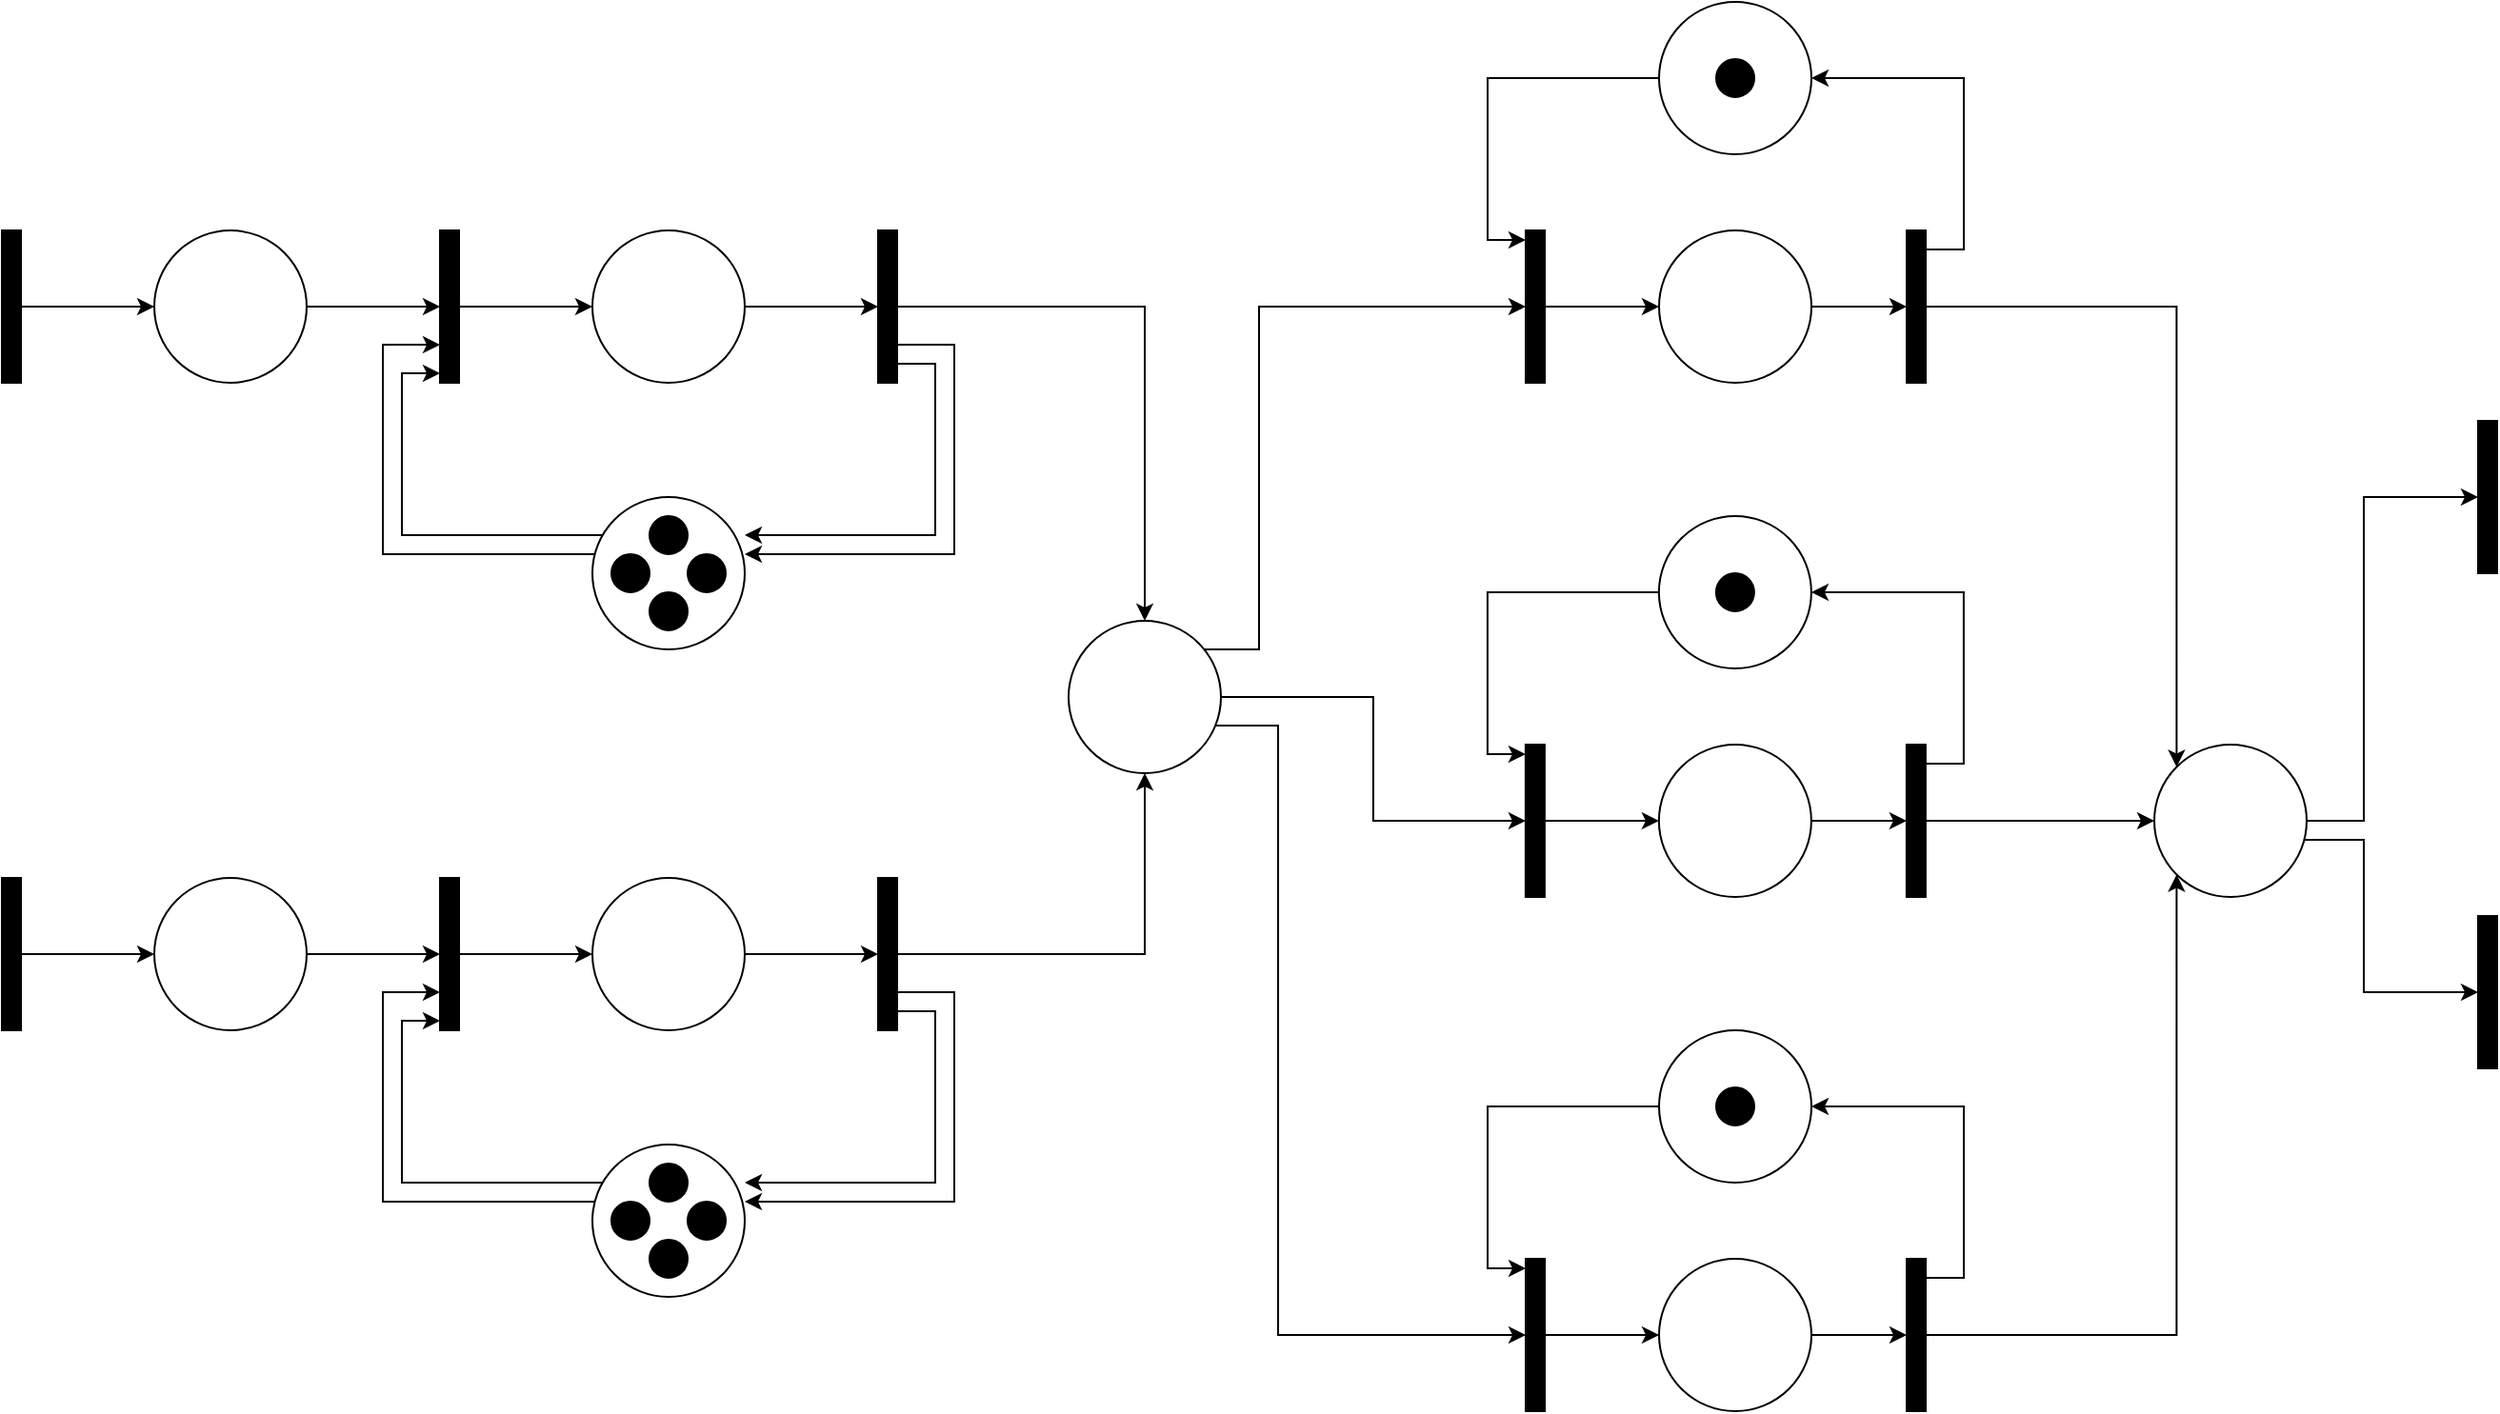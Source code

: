 <mxfile version="24.8.3">
  <diagram name="Page-1" id="CY1jq0GFaB96p1GY_FJx">
    <mxGraphModel dx="2049" dy="1036" grid="1" gridSize="10" guides="1" tooltips="1" connect="1" arrows="1" fold="1" page="1" pageScale="1" pageWidth="1400" pageHeight="850" math="0" shadow="0">
      <root>
        <mxCell id="0" />
        <mxCell id="1" parent="0" />
        <mxCell id="h_acLS0yPJgQxfZrvL9m-3" value="" style="edgeStyle=orthogonalEdgeStyle;rounded=0;orthogonalLoop=1;jettySize=auto;html=1;curved=0;" edge="1" parent="1" source="h_acLS0yPJgQxfZrvL9m-1" target="h_acLS0yPJgQxfZrvL9m-2">
          <mxGeometry relative="1" as="geometry" />
        </mxCell>
        <mxCell id="h_acLS0yPJgQxfZrvL9m-1" value="" style="html=1;points=[[0,0,0,0,5],[0,1,0,0,-5],[1,0,0,0,5],[1,1,0,0,-5]];perimeter=orthogonalPerimeter;outlineConnect=0;targetShapes=umlLifeline;portConstraint=eastwest;newEdgeStyle={&quot;curved&quot;:0,&quot;rounded&quot;:0};fillColor=#000000;" vertex="1" parent="1">
          <mxGeometry x="70" y="180" width="10" height="80" as="geometry" />
        </mxCell>
        <mxCell id="h_acLS0yPJgQxfZrvL9m-5" value="" style="edgeStyle=orthogonalEdgeStyle;rounded=0;orthogonalLoop=1;jettySize=auto;html=1;" edge="1" parent="1" source="h_acLS0yPJgQxfZrvL9m-2" target="h_acLS0yPJgQxfZrvL9m-4">
          <mxGeometry relative="1" as="geometry" />
        </mxCell>
        <mxCell id="h_acLS0yPJgQxfZrvL9m-2" value="" style="ellipse;whiteSpace=wrap;html=1;aspect=fixed;" vertex="1" parent="1">
          <mxGeometry x="150" y="180" width="80" height="80" as="geometry" />
        </mxCell>
        <mxCell id="h_acLS0yPJgQxfZrvL9m-7" value="" style="edgeStyle=orthogonalEdgeStyle;rounded=0;orthogonalLoop=1;jettySize=auto;html=1;curved=0;" edge="1" parent="1" source="h_acLS0yPJgQxfZrvL9m-4" target="h_acLS0yPJgQxfZrvL9m-6">
          <mxGeometry relative="1" as="geometry" />
        </mxCell>
        <mxCell id="h_acLS0yPJgQxfZrvL9m-4" value="" style="html=1;points=[[0,0,0,0,5],[0,1,0,0,-5],[1,0,0,0,5],[1,1,0,0,-5]];perimeter=orthogonalPerimeter;outlineConnect=0;targetShapes=umlLifeline;portConstraint=eastwest;newEdgeStyle={&quot;curved&quot;:0,&quot;rounded&quot;:0};fillColor=#000000;" vertex="1" parent="1">
          <mxGeometry x="300" y="180" width="10" height="80" as="geometry" />
        </mxCell>
        <mxCell id="h_acLS0yPJgQxfZrvL9m-9" value="" style="edgeStyle=orthogonalEdgeStyle;rounded=0;orthogonalLoop=1;jettySize=auto;html=1;" edge="1" parent="1" source="h_acLS0yPJgQxfZrvL9m-6" target="h_acLS0yPJgQxfZrvL9m-8">
          <mxGeometry relative="1" as="geometry" />
        </mxCell>
        <mxCell id="h_acLS0yPJgQxfZrvL9m-6" value="" style="ellipse;whiteSpace=wrap;html=1;aspect=fixed;" vertex="1" parent="1">
          <mxGeometry x="380" y="180" width="80" height="80" as="geometry" />
        </mxCell>
        <mxCell id="h_acLS0yPJgQxfZrvL9m-15" style="edgeStyle=orthogonalEdgeStyle;rounded=0;orthogonalLoop=1;jettySize=auto;html=1;curved=0;entryX=1;entryY=0.375;entryDx=0;entryDy=0;entryPerimeter=0;" edge="1" parent="1" source="h_acLS0yPJgQxfZrvL9m-8" target="h_acLS0yPJgQxfZrvL9m-10">
          <mxGeometry relative="1" as="geometry">
            <Array as="points">
              <mxPoint x="570" y="240" />
              <mxPoint x="570" y="350" />
            </Array>
          </mxGeometry>
        </mxCell>
        <mxCell id="h_acLS0yPJgQxfZrvL9m-16" style="edgeStyle=orthogonalEdgeStyle;rounded=0;orthogonalLoop=1;jettySize=auto;html=1;curved=0;" edge="1" parent="1" source="h_acLS0yPJgQxfZrvL9m-8">
          <mxGeometry relative="1" as="geometry">
            <mxPoint x="460" y="340" as="targetPoint" />
            <Array as="points">
              <mxPoint x="560" y="250" />
              <mxPoint x="560" y="340" />
              <mxPoint x="460" y="340" />
            </Array>
          </mxGeometry>
        </mxCell>
        <mxCell id="h_acLS0yPJgQxfZrvL9m-20" value="" style="edgeStyle=orthogonalEdgeStyle;rounded=0;orthogonalLoop=1;jettySize=auto;html=1;curved=0;" edge="1" parent="1" source="h_acLS0yPJgQxfZrvL9m-8" target="h_acLS0yPJgQxfZrvL9m-17">
          <mxGeometry relative="1" as="geometry" />
        </mxCell>
        <mxCell id="h_acLS0yPJgQxfZrvL9m-8" value="" style="html=1;points=[[0,0,0,0,5],[0,1,0,0,-5],[1,0,0,0,5],[1,1,0,0,-5]];perimeter=orthogonalPerimeter;outlineConnect=0;targetShapes=umlLifeline;portConstraint=eastwest;newEdgeStyle={&quot;curved&quot;:0,&quot;rounded&quot;:0};fillColor=#000000;" vertex="1" parent="1">
          <mxGeometry x="530" y="180" width="10" height="80" as="geometry" />
        </mxCell>
        <mxCell id="h_acLS0yPJgQxfZrvL9m-10" value="" style="ellipse;whiteSpace=wrap;html=1;aspect=fixed;" vertex="1" parent="1">
          <mxGeometry x="380" y="320" width="80" height="80" as="geometry" />
        </mxCell>
        <mxCell id="h_acLS0yPJgQxfZrvL9m-11" value="" style="ellipse;whiteSpace=wrap;html=1;aspect=fixed;fillColor=#000000;" vertex="1" parent="1">
          <mxGeometry x="390" y="350" width="20" height="20" as="geometry" />
        </mxCell>
        <mxCell id="h_acLS0yPJgQxfZrvL9m-12" value="" style="ellipse;whiteSpace=wrap;html=1;aspect=fixed;fillColor=#000000;" vertex="1" parent="1">
          <mxGeometry x="410" y="330" width="20" height="20" as="geometry" />
        </mxCell>
        <mxCell id="h_acLS0yPJgQxfZrvL9m-13" style="edgeStyle=orthogonalEdgeStyle;rounded=0;orthogonalLoop=1;jettySize=auto;html=1;entryX=0;entryY=1;entryDx=0;entryDy=-5;entryPerimeter=0;" edge="1" parent="1" source="h_acLS0yPJgQxfZrvL9m-10" target="h_acLS0yPJgQxfZrvL9m-4">
          <mxGeometry relative="1" as="geometry">
            <Array as="points">
              <mxPoint x="280" y="340" />
              <mxPoint x="280" y="255" />
            </Array>
          </mxGeometry>
        </mxCell>
        <mxCell id="h_acLS0yPJgQxfZrvL9m-14" style="edgeStyle=orthogonalEdgeStyle;rounded=0;orthogonalLoop=1;jettySize=auto;html=1;" edge="1" parent="1" source="h_acLS0yPJgQxfZrvL9m-10">
          <mxGeometry relative="1" as="geometry">
            <mxPoint x="300" y="240" as="targetPoint" />
            <Array as="points">
              <mxPoint x="270" y="350" />
              <mxPoint x="270" y="240" />
            </Array>
          </mxGeometry>
        </mxCell>
        <mxCell id="h_acLS0yPJgQxfZrvL9m-83" style="edgeStyle=orthogonalEdgeStyle;rounded=0;orthogonalLoop=1;jettySize=auto;html=1;" edge="1" parent="1" source="h_acLS0yPJgQxfZrvL9m-17" target="h_acLS0yPJgQxfZrvL9m-35">
          <mxGeometry relative="1" as="geometry" />
        </mxCell>
        <mxCell id="h_acLS0yPJgQxfZrvL9m-84" style="edgeStyle=orthogonalEdgeStyle;rounded=0;orthogonalLoop=1;jettySize=auto;html=1;" edge="1" parent="1" source="h_acLS0yPJgQxfZrvL9m-17" target="h_acLS0yPJgQxfZrvL9m-21">
          <mxGeometry relative="1" as="geometry">
            <Array as="points">
              <mxPoint x="730" y="400" />
              <mxPoint x="730" y="220" />
            </Array>
          </mxGeometry>
        </mxCell>
        <mxCell id="h_acLS0yPJgQxfZrvL9m-85" style="edgeStyle=orthogonalEdgeStyle;rounded=0;orthogonalLoop=1;jettySize=auto;html=1;" edge="1" parent="1" source="h_acLS0yPJgQxfZrvL9m-17" target="h_acLS0yPJgQxfZrvL9m-44">
          <mxGeometry relative="1" as="geometry">
            <Array as="points">
              <mxPoint x="740" y="440" />
              <mxPoint x="740" y="760" />
            </Array>
          </mxGeometry>
        </mxCell>
        <mxCell id="h_acLS0yPJgQxfZrvL9m-17" value="" style="ellipse;whiteSpace=wrap;html=1;aspect=fixed;" vertex="1" parent="1">
          <mxGeometry x="630" y="385" width="80" height="80" as="geometry" />
        </mxCell>
        <mxCell id="h_acLS0yPJgQxfZrvL9m-18" value="" style="ellipse;whiteSpace=wrap;html=1;aspect=fixed;fillColor=#000000;" vertex="1" parent="1">
          <mxGeometry x="430" y="350" width="20" height="20" as="geometry" />
        </mxCell>
        <mxCell id="h_acLS0yPJgQxfZrvL9m-19" value="" style="ellipse;whiteSpace=wrap;html=1;aspect=fixed;fillColor=#000000;" vertex="1" parent="1">
          <mxGeometry x="410" y="370" width="20" height="20" as="geometry" />
        </mxCell>
        <mxCell id="h_acLS0yPJgQxfZrvL9m-27" value="" style="edgeStyle=orthogonalEdgeStyle;rounded=0;orthogonalLoop=1;jettySize=auto;html=1;curved=0;" edge="1" parent="1" source="h_acLS0yPJgQxfZrvL9m-21" target="h_acLS0yPJgQxfZrvL9m-26">
          <mxGeometry relative="1" as="geometry" />
        </mxCell>
        <mxCell id="h_acLS0yPJgQxfZrvL9m-21" value="" style="html=1;points=[[0,0,0,0,5],[0,1,0,0,-5],[1,0,0,0,5],[1,1,0,0,-5]];perimeter=orthogonalPerimeter;outlineConnect=0;targetShapes=umlLifeline;portConstraint=eastwest;newEdgeStyle={&quot;curved&quot;:0,&quot;rounded&quot;:0};fillColor=#000000;" vertex="1" parent="1">
          <mxGeometry x="870" y="180" width="10" height="80" as="geometry" />
        </mxCell>
        <mxCell id="h_acLS0yPJgQxfZrvL9m-31" value="" style="edgeStyle=orthogonalEdgeStyle;rounded=0;orthogonalLoop=1;jettySize=auto;html=1;" edge="1" parent="1" source="h_acLS0yPJgQxfZrvL9m-26" target="h_acLS0yPJgQxfZrvL9m-30">
          <mxGeometry relative="1" as="geometry" />
        </mxCell>
        <mxCell id="h_acLS0yPJgQxfZrvL9m-26" value="" style="ellipse;whiteSpace=wrap;html=1;aspect=fixed;" vertex="1" parent="1">
          <mxGeometry x="940" y="180" width="80" height="80" as="geometry" />
        </mxCell>
        <mxCell id="h_acLS0yPJgQxfZrvL9m-28" value="" style="ellipse;whiteSpace=wrap;html=1;aspect=fixed;" vertex="1" parent="1">
          <mxGeometry x="940" y="60" width="80" height="80" as="geometry" />
        </mxCell>
        <mxCell id="h_acLS0yPJgQxfZrvL9m-29" value="" style="ellipse;whiteSpace=wrap;html=1;aspect=fixed;fillColor=#000000;" vertex="1" parent="1">
          <mxGeometry x="970" y="90" width="20" height="20" as="geometry" />
        </mxCell>
        <mxCell id="h_acLS0yPJgQxfZrvL9m-32" style="edgeStyle=orthogonalEdgeStyle;rounded=0;orthogonalLoop=1;jettySize=auto;html=1;curved=0;entryX=1;entryY=0.5;entryDx=0;entryDy=0;" edge="1" parent="1" source="h_acLS0yPJgQxfZrvL9m-30" target="h_acLS0yPJgQxfZrvL9m-28">
          <mxGeometry relative="1" as="geometry">
            <Array as="points">
              <mxPoint x="1100" y="190" />
              <mxPoint x="1100" y="100" />
            </Array>
          </mxGeometry>
        </mxCell>
        <mxCell id="h_acLS0yPJgQxfZrvL9m-57" style="edgeStyle=orthogonalEdgeStyle;rounded=0;orthogonalLoop=1;jettySize=auto;html=1;curved=0;entryX=0;entryY=0;entryDx=0;entryDy=0;" edge="1" parent="1" source="h_acLS0yPJgQxfZrvL9m-30" target="h_acLS0yPJgQxfZrvL9m-52">
          <mxGeometry relative="1" as="geometry" />
        </mxCell>
        <mxCell id="h_acLS0yPJgQxfZrvL9m-30" value="" style="html=1;points=[[0,0,0,0,5],[0,1,0,0,-5],[1,0,0,0,5],[1,1,0,0,-5]];perimeter=orthogonalPerimeter;outlineConnect=0;targetShapes=umlLifeline;portConstraint=eastwest;newEdgeStyle={&quot;curved&quot;:0,&quot;rounded&quot;:0};fillColor=#000000;" vertex="1" parent="1">
          <mxGeometry x="1070" y="180" width="10" height="80" as="geometry" />
        </mxCell>
        <mxCell id="h_acLS0yPJgQxfZrvL9m-33" style="edgeStyle=orthogonalEdgeStyle;rounded=0;orthogonalLoop=1;jettySize=auto;html=1;entryX=0;entryY=0;entryDx=0;entryDy=5;entryPerimeter=0;" edge="1" parent="1" source="h_acLS0yPJgQxfZrvL9m-28" target="h_acLS0yPJgQxfZrvL9m-21">
          <mxGeometry relative="1" as="geometry">
            <Array as="points">
              <mxPoint x="850" y="100" />
              <mxPoint x="850" y="185" />
            </Array>
          </mxGeometry>
        </mxCell>
        <mxCell id="h_acLS0yPJgQxfZrvL9m-34" value="" style="edgeStyle=orthogonalEdgeStyle;rounded=0;orthogonalLoop=1;jettySize=auto;html=1;curved=0;" edge="1" parent="1" source="h_acLS0yPJgQxfZrvL9m-35" target="h_acLS0yPJgQxfZrvL9m-37">
          <mxGeometry relative="1" as="geometry" />
        </mxCell>
        <mxCell id="h_acLS0yPJgQxfZrvL9m-35" value="" style="html=1;points=[[0,0,0,0,5],[0,1,0,0,-5],[1,0,0,0,5],[1,1,0,0,-5]];perimeter=orthogonalPerimeter;outlineConnect=0;targetShapes=umlLifeline;portConstraint=eastwest;newEdgeStyle={&quot;curved&quot;:0,&quot;rounded&quot;:0};fillColor=#000000;" vertex="1" parent="1">
          <mxGeometry x="869.94" y="450" width="10" height="80" as="geometry" />
        </mxCell>
        <mxCell id="h_acLS0yPJgQxfZrvL9m-36" value="" style="edgeStyle=orthogonalEdgeStyle;rounded=0;orthogonalLoop=1;jettySize=auto;html=1;" edge="1" parent="1" source="h_acLS0yPJgQxfZrvL9m-37" target="h_acLS0yPJgQxfZrvL9m-41">
          <mxGeometry relative="1" as="geometry" />
        </mxCell>
        <mxCell id="h_acLS0yPJgQxfZrvL9m-37" value="" style="ellipse;whiteSpace=wrap;html=1;aspect=fixed;" vertex="1" parent="1">
          <mxGeometry x="939.94" y="450" width="80" height="80" as="geometry" />
        </mxCell>
        <mxCell id="h_acLS0yPJgQxfZrvL9m-38" value="" style="ellipse;whiteSpace=wrap;html=1;aspect=fixed;" vertex="1" parent="1">
          <mxGeometry x="939.94" y="330" width="80" height="80" as="geometry" />
        </mxCell>
        <mxCell id="h_acLS0yPJgQxfZrvL9m-39" value="" style="ellipse;whiteSpace=wrap;html=1;aspect=fixed;fillColor=#000000;" vertex="1" parent="1">
          <mxGeometry x="969.94" y="360" width="20" height="20" as="geometry" />
        </mxCell>
        <mxCell id="h_acLS0yPJgQxfZrvL9m-40" style="edgeStyle=orthogonalEdgeStyle;rounded=0;orthogonalLoop=1;jettySize=auto;html=1;curved=0;entryX=1;entryY=0.5;entryDx=0;entryDy=0;" edge="1" parent="1" source="h_acLS0yPJgQxfZrvL9m-41" target="h_acLS0yPJgQxfZrvL9m-38">
          <mxGeometry relative="1" as="geometry">
            <Array as="points">
              <mxPoint x="1099.94" y="460" />
              <mxPoint x="1099.94" y="370" />
            </Array>
          </mxGeometry>
        </mxCell>
        <mxCell id="h_acLS0yPJgQxfZrvL9m-55" style="edgeStyle=orthogonalEdgeStyle;rounded=0;orthogonalLoop=1;jettySize=auto;html=1;curved=0;entryX=0;entryY=0.5;entryDx=0;entryDy=0;" edge="1" parent="1" source="h_acLS0yPJgQxfZrvL9m-41" target="h_acLS0yPJgQxfZrvL9m-52">
          <mxGeometry relative="1" as="geometry" />
        </mxCell>
        <mxCell id="h_acLS0yPJgQxfZrvL9m-41" value="" style="html=1;points=[[0,0,0,0,5],[0,1,0,0,-5],[1,0,0,0,5],[1,1,0,0,-5]];perimeter=orthogonalPerimeter;outlineConnect=0;targetShapes=umlLifeline;portConstraint=eastwest;newEdgeStyle={&quot;curved&quot;:0,&quot;rounded&quot;:0};fillColor=#000000;" vertex="1" parent="1">
          <mxGeometry x="1069.94" y="450" width="10" height="80" as="geometry" />
        </mxCell>
        <mxCell id="h_acLS0yPJgQxfZrvL9m-42" style="edgeStyle=orthogonalEdgeStyle;rounded=0;orthogonalLoop=1;jettySize=auto;html=1;entryX=0;entryY=0;entryDx=0;entryDy=5;entryPerimeter=0;" edge="1" parent="1" source="h_acLS0yPJgQxfZrvL9m-38" target="h_acLS0yPJgQxfZrvL9m-35">
          <mxGeometry relative="1" as="geometry">
            <Array as="points">
              <mxPoint x="849.94" y="370" />
              <mxPoint x="849.94" y="455" />
            </Array>
          </mxGeometry>
        </mxCell>
        <mxCell id="h_acLS0yPJgQxfZrvL9m-43" value="" style="edgeStyle=orthogonalEdgeStyle;rounded=0;orthogonalLoop=1;jettySize=auto;html=1;curved=0;" edge="1" parent="1" source="h_acLS0yPJgQxfZrvL9m-44" target="h_acLS0yPJgQxfZrvL9m-46">
          <mxGeometry relative="1" as="geometry" />
        </mxCell>
        <mxCell id="h_acLS0yPJgQxfZrvL9m-44" value="" style="html=1;points=[[0,0,0,0,5],[0,1,0,0,-5],[1,0,0,0,5],[1,1,0,0,-5]];perimeter=orthogonalPerimeter;outlineConnect=0;targetShapes=umlLifeline;portConstraint=eastwest;newEdgeStyle={&quot;curved&quot;:0,&quot;rounded&quot;:0};fillColor=#000000;" vertex="1" parent="1">
          <mxGeometry x="870" y="720" width="10" height="80" as="geometry" />
        </mxCell>
        <mxCell id="h_acLS0yPJgQxfZrvL9m-45" value="" style="edgeStyle=orthogonalEdgeStyle;rounded=0;orthogonalLoop=1;jettySize=auto;html=1;" edge="1" parent="1" source="h_acLS0yPJgQxfZrvL9m-46" target="h_acLS0yPJgQxfZrvL9m-50">
          <mxGeometry relative="1" as="geometry" />
        </mxCell>
        <mxCell id="h_acLS0yPJgQxfZrvL9m-46" value="" style="ellipse;whiteSpace=wrap;html=1;aspect=fixed;" vertex="1" parent="1">
          <mxGeometry x="940" y="720" width="80" height="80" as="geometry" />
        </mxCell>
        <mxCell id="h_acLS0yPJgQxfZrvL9m-47" value="" style="ellipse;whiteSpace=wrap;html=1;aspect=fixed;" vertex="1" parent="1">
          <mxGeometry x="940" y="600" width="80" height="80" as="geometry" />
        </mxCell>
        <mxCell id="h_acLS0yPJgQxfZrvL9m-48" value="" style="ellipse;whiteSpace=wrap;html=1;aspect=fixed;fillColor=#000000;" vertex="1" parent="1">
          <mxGeometry x="970" y="630" width="20" height="20" as="geometry" />
        </mxCell>
        <mxCell id="h_acLS0yPJgQxfZrvL9m-49" style="edgeStyle=orthogonalEdgeStyle;rounded=0;orthogonalLoop=1;jettySize=auto;html=1;curved=0;entryX=1;entryY=0.5;entryDx=0;entryDy=0;" edge="1" parent="1" source="h_acLS0yPJgQxfZrvL9m-50" target="h_acLS0yPJgQxfZrvL9m-47">
          <mxGeometry relative="1" as="geometry">
            <Array as="points">
              <mxPoint x="1100" y="730" />
              <mxPoint x="1100" y="640" />
            </Array>
          </mxGeometry>
        </mxCell>
        <mxCell id="h_acLS0yPJgQxfZrvL9m-56" style="edgeStyle=orthogonalEdgeStyle;rounded=0;orthogonalLoop=1;jettySize=auto;html=1;curved=0;entryX=0;entryY=1;entryDx=0;entryDy=0;" edge="1" parent="1" source="h_acLS0yPJgQxfZrvL9m-50" target="h_acLS0yPJgQxfZrvL9m-52">
          <mxGeometry relative="1" as="geometry" />
        </mxCell>
        <mxCell id="h_acLS0yPJgQxfZrvL9m-50" value="" style="html=1;points=[[0,0,0,0,5],[0,1,0,0,-5],[1,0,0,0,5],[1,1,0,0,-5]];perimeter=orthogonalPerimeter;outlineConnect=0;targetShapes=umlLifeline;portConstraint=eastwest;newEdgeStyle={&quot;curved&quot;:0,&quot;rounded&quot;:0};fillColor=#000000;" vertex="1" parent="1">
          <mxGeometry x="1070" y="720" width="10" height="80" as="geometry" />
        </mxCell>
        <mxCell id="h_acLS0yPJgQxfZrvL9m-51" style="edgeStyle=orthogonalEdgeStyle;rounded=0;orthogonalLoop=1;jettySize=auto;html=1;entryX=0;entryY=0;entryDx=0;entryDy=5;entryPerimeter=0;" edge="1" parent="1" source="h_acLS0yPJgQxfZrvL9m-47" target="h_acLS0yPJgQxfZrvL9m-44">
          <mxGeometry relative="1" as="geometry">
            <Array as="points">
              <mxPoint x="850" y="640" />
              <mxPoint x="850" y="725" />
            </Array>
          </mxGeometry>
        </mxCell>
        <mxCell id="h_acLS0yPJgQxfZrvL9m-86" style="edgeStyle=orthogonalEdgeStyle;rounded=0;orthogonalLoop=1;jettySize=auto;html=1;" edge="1" parent="1" source="h_acLS0yPJgQxfZrvL9m-52" target="h_acLS0yPJgQxfZrvL9m-53">
          <mxGeometry relative="1" as="geometry">
            <Array as="points">
              <mxPoint x="1310" y="500" />
              <mxPoint x="1310" y="580" />
            </Array>
          </mxGeometry>
        </mxCell>
        <mxCell id="h_acLS0yPJgQxfZrvL9m-88" style="edgeStyle=orthogonalEdgeStyle;rounded=0;orthogonalLoop=1;jettySize=auto;html=1;" edge="1" parent="1" source="h_acLS0yPJgQxfZrvL9m-52" target="h_acLS0yPJgQxfZrvL9m-54">
          <mxGeometry relative="1" as="geometry">
            <Array as="points">
              <mxPoint x="1310" y="490" />
              <mxPoint x="1310" y="320" />
            </Array>
          </mxGeometry>
        </mxCell>
        <mxCell id="h_acLS0yPJgQxfZrvL9m-52" value="" style="ellipse;whiteSpace=wrap;html=1;aspect=fixed;" vertex="1" parent="1">
          <mxGeometry x="1200" y="450" width="80" height="80" as="geometry" />
        </mxCell>
        <mxCell id="h_acLS0yPJgQxfZrvL9m-53" value="" style="html=1;points=[[0,0,0,0,5],[0,1,0,0,-5],[1,0,0,0,5],[1,1,0,0,-5]];perimeter=orthogonalPerimeter;outlineConnect=0;targetShapes=umlLifeline;portConstraint=eastwest;newEdgeStyle={&quot;curved&quot;:0,&quot;rounded&quot;:0};fillColor=#000000;" vertex="1" parent="1">
          <mxGeometry x="1370" y="540" width="10" height="80" as="geometry" />
        </mxCell>
        <mxCell id="h_acLS0yPJgQxfZrvL9m-54" value="" style="html=1;points=[[0,0,0,0,5],[0,1,0,0,-5],[1,0,0,0,5],[1,1,0,0,-5]];perimeter=orthogonalPerimeter;outlineConnect=0;targetShapes=umlLifeline;portConstraint=eastwest;newEdgeStyle={&quot;curved&quot;:0,&quot;rounded&quot;:0};fillColor=#000000;" vertex="1" parent="1">
          <mxGeometry x="1370" y="280" width="10" height="80" as="geometry" />
        </mxCell>
        <mxCell id="h_acLS0yPJgQxfZrvL9m-60" value="" style="edgeStyle=orthogonalEdgeStyle;rounded=0;orthogonalLoop=1;jettySize=auto;html=1;curved=0;" edge="1" source="h_acLS0yPJgQxfZrvL9m-61" target="h_acLS0yPJgQxfZrvL9m-63" parent="1">
          <mxGeometry relative="1" as="geometry" />
        </mxCell>
        <mxCell id="h_acLS0yPJgQxfZrvL9m-61" value="" style="html=1;points=[[0,0,0,0,5],[0,1,0,0,-5],[1,0,0,0,5],[1,1,0,0,-5]];perimeter=orthogonalPerimeter;outlineConnect=0;targetShapes=umlLifeline;portConstraint=eastwest;newEdgeStyle={&quot;curved&quot;:0,&quot;rounded&quot;:0};fillColor=#000000;" vertex="1" parent="1">
          <mxGeometry x="70" y="520" width="10" height="80" as="geometry" />
        </mxCell>
        <mxCell id="h_acLS0yPJgQxfZrvL9m-62" value="" style="edgeStyle=orthogonalEdgeStyle;rounded=0;orthogonalLoop=1;jettySize=auto;html=1;" edge="1" source="h_acLS0yPJgQxfZrvL9m-63" target="h_acLS0yPJgQxfZrvL9m-65" parent="1">
          <mxGeometry relative="1" as="geometry" />
        </mxCell>
        <mxCell id="h_acLS0yPJgQxfZrvL9m-63" value="" style="ellipse;whiteSpace=wrap;html=1;aspect=fixed;" vertex="1" parent="1">
          <mxGeometry x="150" y="520" width="80" height="80" as="geometry" />
        </mxCell>
        <mxCell id="h_acLS0yPJgQxfZrvL9m-64" value="" style="edgeStyle=orthogonalEdgeStyle;rounded=0;orthogonalLoop=1;jettySize=auto;html=1;curved=0;" edge="1" source="h_acLS0yPJgQxfZrvL9m-65" target="h_acLS0yPJgQxfZrvL9m-67" parent="1">
          <mxGeometry relative="1" as="geometry" />
        </mxCell>
        <mxCell id="h_acLS0yPJgQxfZrvL9m-65" value="" style="html=1;points=[[0,0,0,0,5],[0,1,0,0,-5],[1,0,0,0,5],[1,1,0,0,-5]];perimeter=orthogonalPerimeter;outlineConnect=0;targetShapes=umlLifeline;portConstraint=eastwest;newEdgeStyle={&quot;curved&quot;:0,&quot;rounded&quot;:0};fillColor=#000000;" vertex="1" parent="1">
          <mxGeometry x="300" y="520" width="10" height="80" as="geometry" />
        </mxCell>
        <mxCell id="h_acLS0yPJgQxfZrvL9m-66" value="" style="edgeStyle=orthogonalEdgeStyle;rounded=0;orthogonalLoop=1;jettySize=auto;html=1;" edge="1" source="h_acLS0yPJgQxfZrvL9m-67" target="h_acLS0yPJgQxfZrvL9m-71" parent="1">
          <mxGeometry relative="1" as="geometry" />
        </mxCell>
        <mxCell id="h_acLS0yPJgQxfZrvL9m-67" value="" style="ellipse;whiteSpace=wrap;html=1;aspect=fixed;" vertex="1" parent="1">
          <mxGeometry x="380" y="520" width="80" height="80" as="geometry" />
        </mxCell>
        <mxCell id="h_acLS0yPJgQxfZrvL9m-68" style="edgeStyle=orthogonalEdgeStyle;rounded=0;orthogonalLoop=1;jettySize=auto;html=1;curved=0;entryX=1;entryY=0.375;entryDx=0;entryDy=0;entryPerimeter=0;" edge="1" source="h_acLS0yPJgQxfZrvL9m-71" target="h_acLS0yPJgQxfZrvL9m-72" parent="1">
          <mxGeometry relative="1" as="geometry">
            <Array as="points">
              <mxPoint x="570" y="580" />
              <mxPoint x="570" y="690" />
            </Array>
          </mxGeometry>
        </mxCell>
        <mxCell id="h_acLS0yPJgQxfZrvL9m-69" style="edgeStyle=orthogonalEdgeStyle;rounded=0;orthogonalLoop=1;jettySize=auto;html=1;curved=0;" edge="1" source="h_acLS0yPJgQxfZrvL9m-71" parent="1">
          <mxGeometry relative="1" as="geometry">
            <mxPoint x="460" y="680" as="targetPoint" />
            <Array as="points">
              <mxPoint x="560" y="590" />
              <mxPoint x="560" y="680" />
              <mxPoint x="460" y="680" />
            </Array>
          </mxGeometry>
        </mxCell>
        <mxCell id="h_acLS0yPJgQxfZrvL9m-70" value="" style="edgeStyle=orthogonalEdgeStyle;rounded=0;orthogonalLoop=1;jettySize=auto;html=1;curved=0;entryX=0.5;entryY=1;entryDx=0;entryDy=0;" edge="1" source="h_acLS0yPJgQxfZrvL9m-71" target="h_acLS0yPJgQxfZrvL9m-17" parent="1">
          <mxGeometry relative="1" as="geometry">
            <mxPoint x="610" y="560" as="targetPoint" />
          </mxGeometry>
        </mxCell>
        <mxCell id="h_acLS0yPJgQxfZrvL9m-71" value="" style="html=1;points=[[0,0,0,0,5],[0,1,0,0,-5],[1,0,0,0,5],[1,1,0,0,-5]];perimeter=orthogonalPerimeter;outlineConnect=0;targetShapes=umlLifeline;portConstraint=eastwest;newEdgeStyle={&quot;curved&quot;:0,&quot;rounded&quot;:0};fillColor=#000000;" vertex="1" parent="1">
          <mxGeometry x="530" y="520" width="10" height="80" as="geometry" />
        </mxCell>
        <mxCell id="h_acLS0yPJgQxfZrvL9m-72" value="" style="ellipse;whiteSpace=wrap;html=1;aspect=fixed;" vertex="1" parent="1">
          <mxGeometry x="380" y="660" width="80" height="80" as="geometry" />
        </mxCell>
        <mxCell id="h_acLS0yPJgQxfZrvL9m-73" value="" style="ellipse;whiteSpace=wrap;html=1;aspect=fixed;fillColor=#000000;" vertex="1" parent="1">
          <mxGeometry x="390" y="690" width="20" height="20" as="geometry" />
        </mxCell>
        <mxCell id="h_acLS0yPJgQxfZrvL9m-74" value="" style="ellipse;whiteSpace=wrap;html=1;aspect=fixed;fillColor=#000000;" vertex="1" parent="1">
          <mxGeometry x="410" y="670" width="20" height="20" as="geometry" />
        </mxCell>
        <mxCell id="h_acLS0yPJgQxfZrvL9m-75" style="edgeStyle=orthogonalEdgeStyle;rounded=0;orthogonalLoop=1;jettySize=auto;html=1;entryX=0;entryY=1;entryDx=0;entryDy=-5;entryPerimeter=0;" edge="1" source="h_acLS0yPJgQxfZrvL9m-72" target="h_acLS0yPJgQxfZrvL9m-65" parent="1">
          <mxGeometry relative="1" as="geometry">
            <Array as="points">
              <mxPoint x="280" y="680" />
              <mxPoint x="280" y="595" />
            </Array>
          </mxGeometry>
        </mxCell>
        <mxCell id="h_acLS0yPJgQxfZrvL9m-76" style="edgeStyle=orthogonalEdgeStyle;rounded=0;orthogonalLoop=1;jettySize=auto;html=1;" edge="1" source="h_acLS0yPJgQxfZrvL9m-72" parent="1">
          <mxGeometry relative="1" as="geometry">
            <mxPoint x="300" y="580" as="targetPoint" />
            <Array as="points">
              <mxPoint x="270" y="690" />
              <mxPoint x="270" y="580" />
            </Array>
          </mxGeometry>
        </mxCell>
        <mxCell id="h_acLS0yPJgQxfZrvL9m-78" value="" style="ellipse;whiteSpace=wrap;html=1;aspect=fixed;fillColor=#000000;" vertex="1" parent="1">
          <mxGeometry x="430" y="690" width="20" height="20" as="geometry" />
        </mxCell>
        <mxCell id="h_acLS0yPJgQxfZrvL9m-79" value="" style="ellipse;whiteSpace=wrap;html=1;aspect=fixed;fillColor=#000000;" vertex="1" parent="1">
          <mxGeometry x="410" y="710" width="20" height="20" as="geometry" />
        </mxCell>
      </root>
    </mxGraphModel>
  </diagram>
</mxfile>
